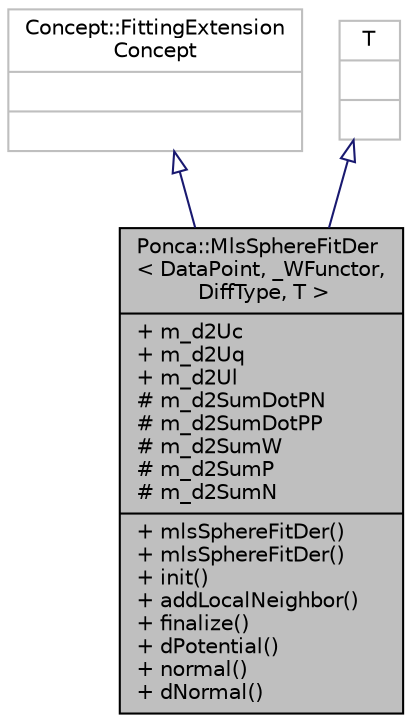 digraph "Ponca::MlsSphereFitDer&lt; DataPoint, _WFunctor, DiffType, T &gt;"
{
 // INTERACTIVE_SVG=YES
 // LATEX_PDF_SIZE
  bgcolor="transparent";
  edge [fontname="Helvetica",fontsize="10",labelfontname="Helvetica",labelfontsize="10"];
  node [fontname="Helvetica",fontsize="10",shape=record];
  Node1 [label="{Ponca::MlsSphereFitDer\l\< DataPoint, _WFunctor,\l DiffType, T \>\n|+ m_d2Uc\l+ m_d2Uq\l+ m_d2Ul\l# m_d2SumDotPN\l# m_d2SumDotPP\l# m_d2SumW\l# m_d2SumP\l# m_d2SumN\l|+ mlsSphereFitDer()\l+ mlsSphereFitDer()\l+ init()\l+ addLocalNeighbor()\l+ finalize()\l+ dPotential()\l+ normal()\l+ dNormal()\l}",height=0.2,width=0.4,color="black", fillcolor="grey75", style="filled", fontcolor="black",tooltip="Extension performing derivation of the mls surface."];
  Node2 -> Node1 [dir="back",color="midnightblue",fontsize="10",style="solid",arrowtail="onormal",fontname="Helvetica"];
  Node2 [label="{Concept::FittingExtension\lConcept\n||}",height=0.2,width=0.4,color="grey75",tooltip=" "];
  Node3 -> Node1 [dir="back",color="midnightblue",fontsize="10",style="solid",arrowtail="onormal",fontname="Helvetica"];
  Node3 [label="{T\n||}",height=0.2,width=0.4,color="grey75",tooltip=" "];
}
